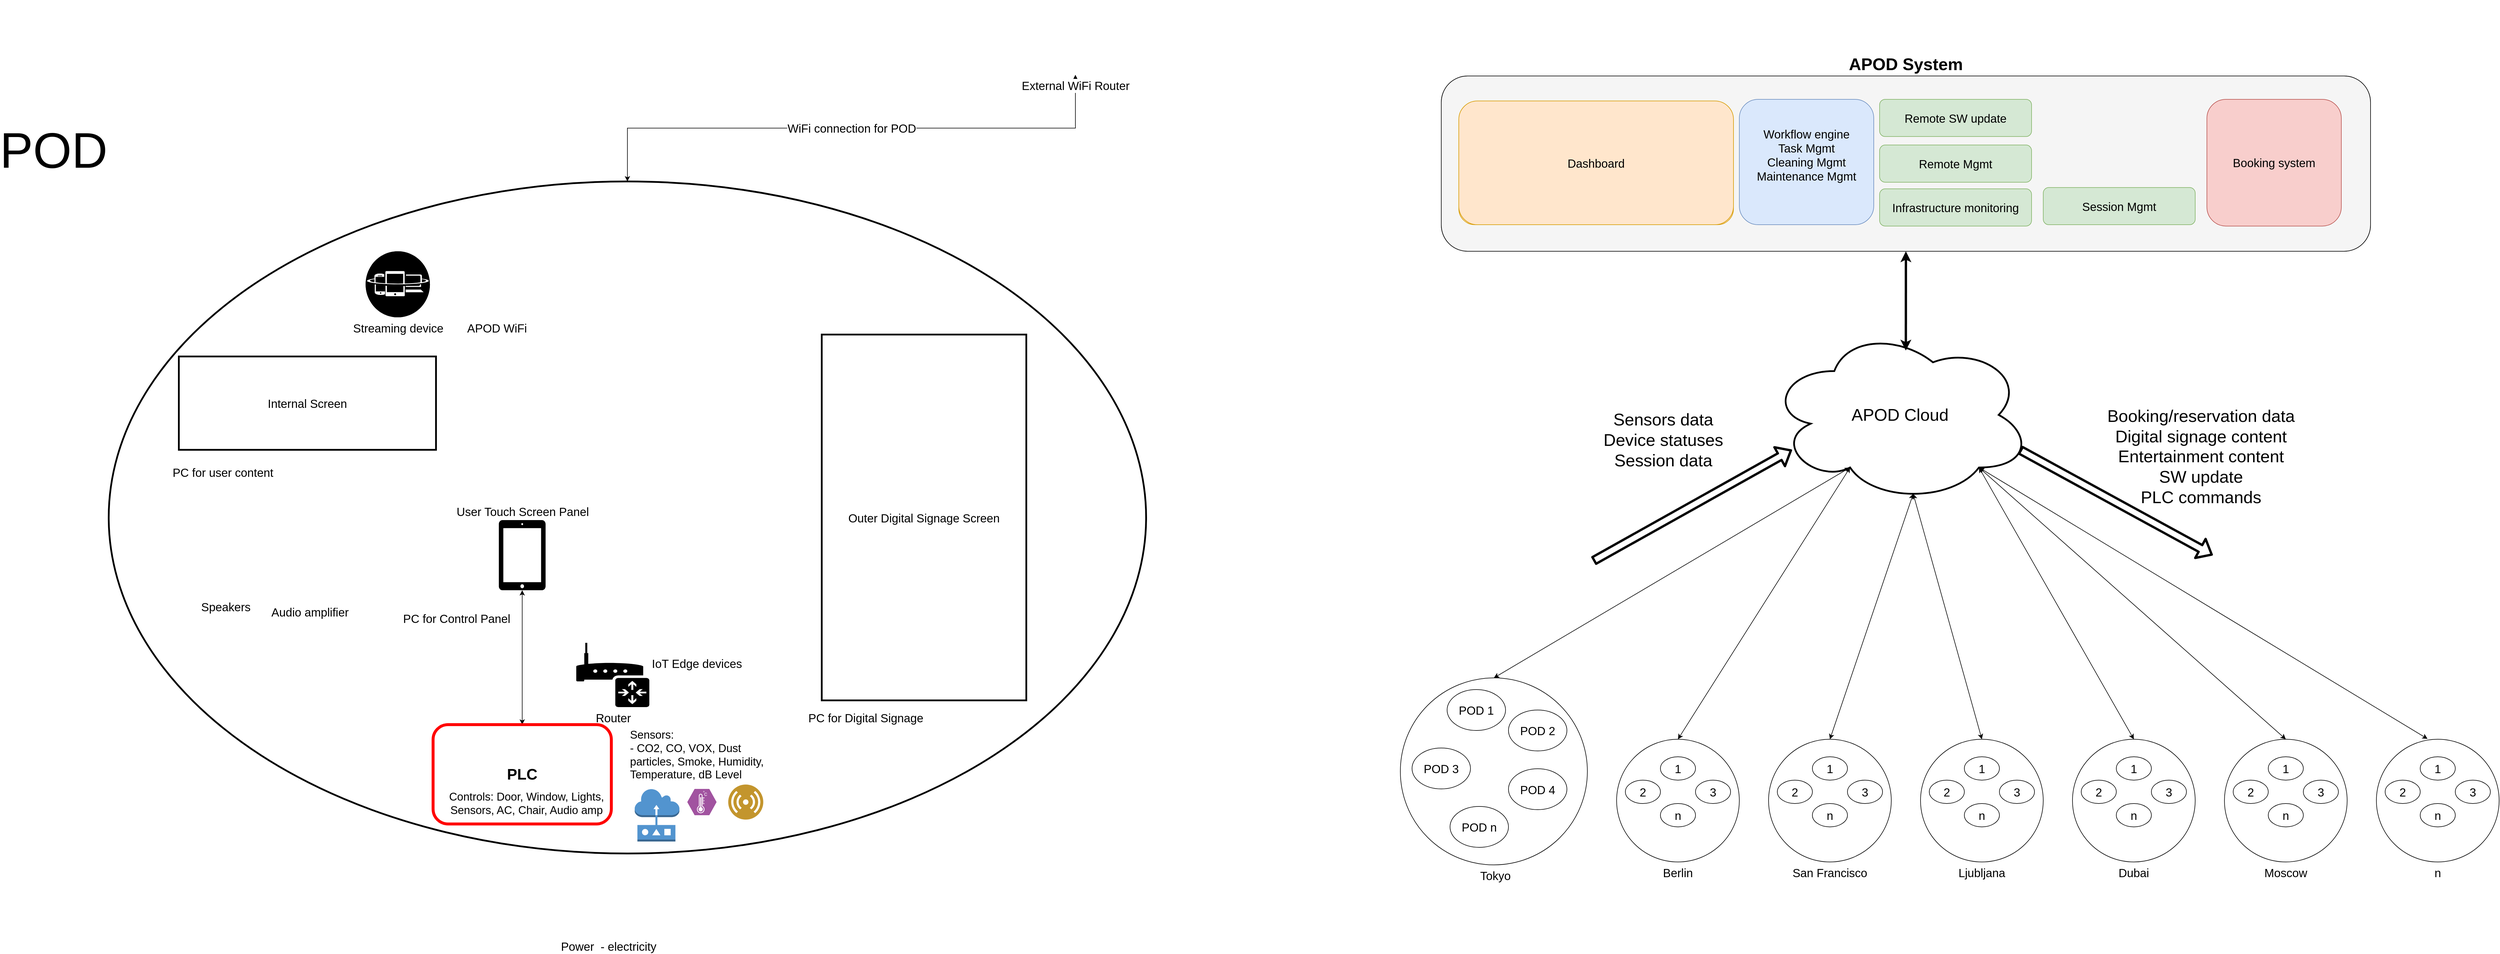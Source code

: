 <mxfile version="14.1.8" type="github">
  <diagram id="MnezL5NAF8C2aSRuctBU" name="APOD Diagram">
    <mxGraphModel dx="3061" dy="1154" grid="1" gridSize="10" guides="1" tooltips="1" connect="1" arrows="1" fold="1" page="1" pageScale="1" pageWidth="827" pageHeight="1169" math="0" shadow="0">
      <root>
        <mxCell id="0" />
        <mxCell id="1" parent="0" />
        <mxCell id="ZW9950_h4QcM178EK5Ji-2" value="POD" style="ellipse;whiteSpace=wrap;html=1;strokeWidth=3;fontSize=85;labelPosition=left;verticalLabelPosition=top;align=right;verticalAlign=bottom;" parent="1" vertex="1">
          <mxGeometry x="-480" y="400.5" width="1775" height="1150" as="geometry" />
        </mxCell>
        <mxCell id="0EyMxYRM3sE1ujKV8BTT-9" style="edgeStyle=orthogonalEdgeStyle;rounded=0;orthogonalLoop=1;jettySize=auto;html=1;entryX=0.5;entryY=0;entryDx=0;entryDy=0;fontSize=20;startArrow=classic;startFill=1;" edge="1" parent="1" source="DmFKKeBw7BDAcUaFhrxw-26" target="ZW9950_h4QcM178EK5Ji-1">
          <mxGeometry relative="1" as="geometry" />
        </mxCell>
        <mxCell id="DmFKKeBw7BDAcUaFhrxw-26" value="User Touch Screen Panel" style="pointerEvents=1;shadow=0;dashed=0;html=1;strokeColor=none;labelPosition=center;verticalLabelPosition=top;verticalAlign=bottom;outlineConnect=0;align=center;shape=mxgraph.office.devices.tablet_ipad;fontSize=20;fillColor=#000000;" parent="1" vertex="1">
          <mxGeometry x="187.5" y="980" width="80" height="120" as="geometry" />
        </mxCell>
        <mxCell id="ZW9950_h4QcM178EK5Ji-1" value="PLC" style="rounded=1;whiteSpace=wrap;html=1;strokeWidth=5;strokeColor=#FF0000;fontSize=26;fontStyle=1" parent="1" vertex="1">
          <mxGeometry x="75" y="1330" width="305" height="170" as="geometry" />
        </mxCell>
        <mxCell id="ZW9950_h4QcM178EK5Ji-3" value="Outer Digital Signage Screen" style="rounded=0;whiteSpace=wrap;html=1;strokeColor=#000000;strokeWidth=3;direction=south;fontSize=20;" parent="1" vertex="1">
          <mxGeometry x="740" y="662.5" width="350" height="626" as="geometry" />
        </mxCell>
        <mxCell id="ZW9950_h4QcM178EK5Ji-5" value="PC for Digital Signage" style="shape=image;html=1;verticalAlign=top;verticalLabelPosition=bottom;labelBackgroundColor=#ffffff;imageAspect=0;aspect=fixed;image=https://cdn3.iconfinder.com/data/icons/electronic-devices-vol-1-1/36/1_graphic_card_electronic_device_motherboard_smps_hardware_chip_1-128.png;strokeColor=#000000;strokeWidth=3;fontSize=20;" parent="1" vertex="1">
          <mxGeometry x="740" y="1150" width="150" height="150" as="geometry" />
        </mxCell>
        <mxCell id="ZW9950_h4QcM178EK5Ji-8" value="Controls: Door, Window, Lights, Sensors, AC, Chair, Audio amp" style="text;html=1;strokeColor=none;fillColor=none;align=center;verticalAlign=middle;whiteSpace=wrap;rounded=0;fontSize=19;" parent="1" vertex="1">
          <mxGeometry x="100" y="1430" width="270" height="70" as="geometry" />
        </mxCell>
        <mxCell id="ZW9950_h4QcM178EK5Ji-9" value="" style="verticalLabelPosition=bottom;html=1;fillColor=#A153A0;strokeColor=#ffffff;verticalAlign=top;align=center;points=[[0,0.5,0],[0.125,0.25,0],[0.25,0,0],[0.5,0,0],[0.75,0,0],[0.875,0.25,0],[1,0.5,0],[0.875,0.75,0],[0.75,1,0],[0.5,1,0],[0.125,0.75,0]];pointerEvents=1;shape=mxgraph.cisco_safe.compositeIcon;bgIcon=mxgraph.cisco_safe.design.blank_device;resIcon=mxgraph.cisco_safe.design.sensor;fontSize=19;" parent="1" vertex="1">
          <mxGeometry x="510" y="1440" width="50" height="45" as="geometry" />
        </mxCell>
        <mxCell id="ZW9950_h4QcM178EK5Ji-10" value="" style="aspect=fixed;perimeter=ellipsePerimeter;html=1;align=center;shadow=0;dashed=0;fontColor=#4277BB;labelBackgroundColor=#ffffff;fontSize=12;spacingTop=3;image;image=img/lib/ibm/users/sensor.svg;strokeColor=#000000;strokeWidth=3;" parent="1" vertex="1">
          <mxGeometry x="580" y="1432.5" width="60" height="60" as="geometry" />
        </mxCell>
        <mxCell id="ZW9950_h4QcM178EK5Ji-11" value="" style="outlineConnect=0;dashed=0;verticalLabelPosition=bottom;verticalAlign=top;align=center;html=1;shape=mxgraph.aws3.sensor;fillColor=#5294CF;gradientColor=none;strokeColor=#000000;strokeWidth=3;fontSize=19;" parent="1" vertex="1">
          <mxGeometry x="420" y="1440" width="76.5" height="90" as="geometry" />
        </mxCell>
        <mxCell id="ZW9950_h4QcM178EK5Ji-12" value="&lt;div&gt;Sensors:&lt;/div&gt;&lt;div&gt; - CO2, CO, VOX, Dust particles, Smoke, Humidity, Temperature, dB Level&lt;br&gt;&lt;/div&gt;" style="text;html=1;strokeColor=none;fillColor=none;align=left;verticalAlign=top;whiteSpace=wrap;rounded=0;fontSize=19;" parent="1" vertex="1">
          <mxGeometry x="410" y="1330" width="270" height="110" as="geometry" />
        </mxCell>
        <mxCell id="0EyMxYRM3sE1ujKV8BTT-1" value="Audio amplifier" style="shape=image;html=1;verticalAlign=top;verticalLabelPosition=bottom;labelBackgroundColor=#ffffff;imageAspect=0;aspect=fixed;image=https://cdn2.iconfinder.com/data/icons/analytic-investment-and-balanced-scorecard/512/421_Audio_frequency_hertz_sequence_wave_sound_design_producstion-128.png;strokeColor=#000000;strokeWidth=3;fontSize=20;align=center;" vertex="1" parent="1">
          <mxGeometry x="-200" y="991" width="128" height="128" as="geometry" />
        </mxCell>
        <mxCell id="0EyMxYRM3sE1ujKV8BTT-2" value="Speakers" style="shape=image;html=1;verticalAlign=top;verticalLabelPosition=bottom;labelBackgroundColor=#ffffff;imageAspect=0;aspect=fixed;image=https://cdn2.iconfinder.com/data/icons/analytic-investment-and-balanced-scorecard/512/424_Audio_hifi_monitor_speaker_studio_sound_design_producstion-128.png;strokeColor=#000000;strokeWidth=3;fontSize=20;align=center;" vertex="1" parent="1">
          <mxGeometry x="-360" y="950" width="160" height="160" as="geometry" />
        </mxCell>
        <mxCell id="0EyMxYRM3sE1ujKV8BTT-5" value="Internal Screen" style="rounded=0;whiteSpace=wrap;html=1;strokeColor=#000000;strokeWidth=3;fontSize=20;align=center;" vertex="1" parent="1">
          <mxGeometry x="-360" y="700" width="440" height="159.75" as="geometry" />
        </mxCell>
        <mxCell id="0EyMxYRM3sE1ujKV8BTT-6" value="&lt;div style=&quot;font-size: 20px;&quot;&gt;PC for user content&lt;br style=&quot;font-size: 20px;&quot;&gt;&lt;/div&gt;" style="shape=image;html=1;verticalAlign=top;verticalLabelPosition=bottom;labelBackgroundColor=#ffffff;imageAspect=0;aspect=fixed;image=https://cdn3.iconfinder.com/data/icons/electronic-devices-vol-1-1/36/1_graphic_card_electronic_device_motherboard_smps_hardware_chip_1-128.png;strokeColor=#000000;strokeWidth=3;fontSize=20;" vertex="1" parent="1">
          <mxGeometry x="-360" y="730" width="150" height="150" as="geometry" />
        </mxCell>
        <mxCell id="0EyMxYRM3sE1ujKV8BTT-10" value="&lt;div style=&quot;font-size: 20px&quot;&gt;PC for Control Panel&lt;br style=&quot;font-size: 20px&quot;&gt;&lt;/div&gt;" style="shape=image;html=1;verticalAlign=top;verticalLabelPosition=bottom;labelBackgroundColor=#ffffff;imageAspect=0;aspect=fixed;image=https://cdn3.iconfinder.com/data/icons/electronic-devices-vol-1-1/36/1_graphic_card_electronic_device_motherboard_smps_hardware_chip_1-128.png;strokeColor=#000000;strokeWidth=3;fontSize=20;" vertex="1" parent="1">
          <mxGeometry x="40" y="980" width="150" height="150" as="geometry" />
        </mxCell>
        <mxCell id="0EyMxYRM3sE1ujKV8BTT-11" value="Streaming device" style="verticalLabelPosition=bottom;html=1;strokeColor=#ffffff;verticalAlign=top;align=center;points=[[0.145,0.145,0],[0.5,0,0],[0.855,0.145,0],[1,0.5,0],[0.855,0.855,0],[0.5,1,0],[0.145,0.855,0],[0,0.5,0]];pointerEvents=1;shape=mxgraph.cisco_safe.compositeIcon;bgIcon=ellipse;resIcon=mxgraph.cisco_safe.capability.mobile_device_manager;fontSize=20;fillColor=#000000;" vertex="1" parent="1">
          <mxGeometry x="-40.41" y="520" width="110" height="113" as="geometry" />
        </mxCell>
        <mxCell id="0EyMxYRM3sE1ujKV8BTT-12" value="Router" style="pointerEvents=1;shadow=0;dashed=0;html=1;strokeColor=none;labelPosition=center;verticalLabelPosition=bottom;verticalAlign=top;outlineConnect=0;align=center;shape=mxgraph.office.devices.router;fontSize=20;fontColor=#000000;fillColor=#000000;" vertex="1" parent="1">
          <mxGeometry x="320" y="1190" width="125" height="110" as="geometry" />
        </mxCell>
        <mxCell id="0EyMxYRM3sE1ujKV8BTT-13" value="APOD WiFi" style="shape=image;html=1;verticalAlign=top;verticalLabelPosition=bottom;labelBackgroundColor=#ffffff;imageAspect=0;aspect=fixed;image=https://cdn3.iconfinder.com/data/icons/electronic-devices-vol-2/36/33_Antenna_double_internet_online_router_web_wifi-128.png;strokeColor=#000000;strokeWidth=3;fillColor=#000000;fontSize=20;fontColor=#000000;align=center;" vertex="1" parent="1">
          <mxGeometry x="120" y="505" width="128" height="128" as="geometry" />
        </mxCell>
        <mxCell id="0EyMxYRM3sE1ujKV8BTT-17" value="WiFi connection for POD" style="edgeStyle=orthogonalEdgeStyle;rounded=0;orthogonalLoop=1;jettySize=auto;html=1;startArrow=classic;startFill=1;fontSize=20;fontColor=#000000;" edge="1" parent="1" source="0EyMxYRM3sE1ujKV8BTT-15" target="ZW9950_h4QcM178EK5Ji-2">
          <mxGeometry relative="1" as="geometry">
            <mxPoint x="1190" y="370" as="targetPoint" />
          </mxGeometry>
        </mxCell>
        <mxCell id="0EyMxYRM3sE1ujKV8BTT-15" value="External WiFi Router" style="shape=image;html=1;verticalAlign=top;verticalLabelPosition=bottom;labelBackgroundColor=#ffffff;imageAspect=0;aspect=fixed;image=https://cdn3.iconfinder.com/data/icons/electronic-devices-vol-2/36/33_Antenna_double_internet_online_router_web_wifi-128.png;strokeColor=#000000;strokeWidth=3;fillColor=#000000;fontSize=20;fontColor=#000000;align=center;" vertex="1" parent="1">
          <mxGeometry x="1110" y="90" width="128" height="128" as="geometry" />
        </mxCell>
        <mxCell id="0EyMxYRM3sE1ujKV8BTT-19" value="Power&amp;nbsp; - electricity" style="shape=image;html=1;verticalAlign=top;verticalLabelPosition=bottom;labelBackgroundColor=#ffffff;imageAspect=0;aspect=fixed;image=https://cdn4.iconfinder.com/data/icons/device-communication-technology-gadgets-media-obje/32/Artboard_11-128.png;strokeColor=#000000;strokeWidth=3;fillColor=#000000;fontSize=20;fontColor=#000000;align=center;rotation=0;labelPosition=center;" vertex="1" parent="1">
          <mxGeometry x="305" y="1550.5" width="140" height="140" as="geometry" />
        </mxCell>
        <mxCell id="0EyMxYRM3sE1ujKV8BTT-37" style="edgeStyle=none;rounded=0;orthogonalLoop=1;jettySize=auto;html=1;entryX=0.8;entryY=0.8;entryDx=0;entryDy=0;entryPerimeter=0;startArrow=classic;startFill=1;fontSize=85;fontColor=#000000;exitX=0.5;exitY=0;exitDx=0;exitDy=0;" edge="1" parent="1" source="0EyMxYRM3sE1ujKV8BTT-96" target="0EyMxYRM3sE1ujKV8BTT-30">
          <mxGeometry relative="1" as="geometry">
            <mxPoint x="3042.79" y="1314.35" as="sourcePoint" />
          </mxGeometry>
        </mxCell>
        <mxCell id="0EyMxYRM3sE1ujKV8BTT-36" style="edgeStyle=none;rounded=0;orthogonalLoop=1;jettySize=auto;html=1;entryX=0.8;entryY=0.8;entryDx=0;entryDy=0;entryPerimeter=0;startArrow=classic;startFill=1;fontSize=85;fontColor=#000000;exitX=0.5;exitY=0;exitDx=0;exitDy=0;" edge="1" parent="1" source="0EyMxYRM3sE1ujKV8BTT-90" target="0EyMxYRM3sE1ujKV8BTT-30">
          <mxGeometry relative="1" as="geometry">
            <mxPoint x="2894.025" y="1311.444" as="sourcePoint" />
          </mxGeometry>
        </mxCell>
        <mxCell id="0EyMxYRM3sE1ujKV8BTT-35" style="edgeStyle=none;rounded=0;orthogonalLoop=1;jettySize=auto;html=1;entryX=0.55;entryY=0.95;entryDx=0;entryDy=0;entryPerimeter=0;startArrow=classic;startFill=1;fontSize=85;fontColor=#000000;exitX=0.5;exitY=0;exitDx=0;exitDy=0;" edge="1" parent="1" source="0EyMxYRM3sE1ujKV8BTT-84" target="0EyMxYRM3sE1ujKV8BTT-30">
          <mxGeometry relative="1" as="geometry">
            <mxPoint x="2745.795" y="1311.137" as="sourcePoint" />
          </mxGeometry>
        </mxCell>
        <mxCell id="0EyMxYRM3sE1ujKV8BTT-33" style="edgeStyle=none;rounded=0;orthogonalLoop=1;jettySize=auto;html=1;entryX=0.55;entryY=0.95;entryDx=0;entryDy=0;entryPerimeter=0;startArrow=classic;startFill=1;fontSize=85;fontColor=#000000;exitX=0.5;exitY=0;exitDx=0;exitDy=0;" edge="1" parent="1" source="0EyMxYRM3sE1ujKV8BTT-74" target="0EyMxYRM3sE1ujKV8BTT-30">
          <mxGeometry relative="1" as="geometry">
            <mxPoint x="2468.74" y="1313.53" as="sourcePoint" />
          </mxGeometry>
        </mxCell>
        <mxCell id="0EyMxYRM3sE1ujKV8BTT-32" style="edgeStyle=none;rounded=0;orthogonalLoop=1;jettySize=auto;html=1;entryX=0.31;entryY=0.8;entryDx=0;entryDy=0;entryPerimeter=0;startArrow=classic;startFill=1;fontSize=85;fontColor=#000000;exitX=0.5;exitY=0;exitDx=0;exitDy=0;" edge="1" parent="1" source="0EyMxYRM3sE1ujKV8BTT-60" target="0EyMxYRM3sE1ujKV8BTT-30">
          <mxGeometry relative="1" as="geometry">
            <mxPoint x="2300" y="1310" as="sourcePoint" />
          </mxGeometry>
        </mxCell>
        <mxCell id="0EyMxYRM3sE1ujKV8BTT-31" style="rounded=0;orthogonalLoop=1;jettySize=auto;html=1;entryX=0.31;entryY=0.8;entryDx=0;entryDy=0;entryPerimeter=0;startArrow=classic;startFill=1;fontSize=85;fontColor=#000000;exitX=0.5;exitY=0;exitDx=0;exitDy=0;" edge="1" parent="1" source="0EyMxYRM3sE1ujKV8BTT-51" target="0EyMxYRM3sE1ujKV8BTT-30">
          <mxGeometry relative="1" as="geometry">
            <mxPoint x="2088.619" y="1325.812" as="sourcePoint" />
          </mxGeometry>
        </mxCell>
        <mxCell id="0EyMxYRM3sE1ujKV8BTT-38" style="edgeStyle=none;rounded=0;orthogonalLoop=1;jettySize=auto;html=1;entryX=0.8;entryY=0.8;entryDx=0;entryDy=0;entryPerimeter=0;startArrow=classic;startFill=1;fontSize=85;fontColor=#000000;exitX=0.417;exitY=-0.003;exitDx=0;exitDy=0;exitPerimeter=0;" edge="1" parent="1" source="0EyMxYRM3sE1ujKV8BTT-104" target="0EyMxYRM3sE1ujKV8BTT-30">
          <mxGeometry relative="1" as="geometry">
            <mxPoint x="3194.265" y="1317.868" as="sourcePoint" />
          </mxGeometry>
        </mxCell>
        <mxCell id="0EyMxYRM3sE1ujKV8BTT-124" style="edgeStyle=none;rounded=0;orthogonalLoop=1;jettySize=auto;html=1;exitX=0.522;exitY=0.133;exitDx=0;exitDy=0;exitPerimeter=0;entryX=0.5;entryY=1;entryDx=0;entryDy=0;startArrow=classic;startFill=1;fontSize=20;fontColor=#000000;strokeWidth=4;" edge="1" parent="1" source="0EyMxYRM3sE1ujKV8BTT-30" target="0EyMxYRM3sE1ujKV8BTT-112">
          <mxGeometry relative="1" as="geometry" />
        </mxCell>
        <mxCell id="0EyMxYRM3sE1ujKV8BTT-30" value="APOD Cloud" style="ellipse;shape=cloud;whiteSpace=wrap;html=1;strokeColor=#000000;strokeWidth=3;fillColor=none;fontSize=29;fontColor=#000000;align=center;" vertex="1" parent="1">
          <mxGeometry x="2360" y="650" width="450" height="300" as="geometry" />
        </mxCell>
        <mxCell id="0EyMxYRM3sE1ujKV8BTT-67" value="" style="group" vertex="1" connectable="0" parent="1">
          <mxGeometry x="1730" y="1230" width="320" height="320" as="geometry" />
        </mxCell>
        <mxCell id="0EyMxYRM3sE1ujKV8BTT-51" value="&lt;div&gt;&amp;nbsp;Tokyo&lt;/div&gt;" style="ellipse;whiteSpace=wrap;html=1;aspect=fixed;strokeColor=#000000;strokeWidth=1;fillColor=none;fontSize=20;fontColor=#000000;align=center;labelPosition=center;verticalLabelPosition=bottom;verticalAlign=top;" vertex="1" parent="0EyMxYRM3sE1ujKV8BTT-67">
          <mxGeometry y="20" width="320" height="320" as="geometry" />
        </mxCell>
        <mxCell id="0EyMxYRM3sE1ujKV8BTT-54" value="POD 2" style="ellipse;whiteSpace=wrap;html=1;strokeColor=#000000;strokeWidth=1;fillColor=none;fontSize=20;fontColor=#000000;align=center;" vertex="1" parent="0EyMxYRM3sE1ujKV8BTT-67">
          <mxGeometry x="185" y="75" width="100" height="70" as="geometry" />
        </mxCell>
        <mxCell id="0EyMxYRM3sE1ujKV8BTT-55" value="POD 1" style="ellipse;whiteSpace=wrap;html=1;strokeColor=#000000;strokeWidth=1;fillColor=none;fontSize=20;fontColor=#000000;align=center;" vertex="1" parent="0EyMxYRM3sE1ujKV8BTT-67">
          <mxGeometry x="80" y="40" width="100" height="70" as="geometry" />
        </mxCell>
        <mxCell id="0EyMxYRM3sE1ujKV8BTT-56" value="POD 3" style="ellipse;whiteSpace=wrap;html=1;strokeColor=#000000;strokeWidth=1;fillColor=none;fontSize=20;fontColor=#000000;align=center;" vertex="1" parent="0EyMxYRM3sE1ujKV8BTT-67">
          <mxGeometry x="20" y="140" width="100" height="70" as="geometry" />
        </mxCell>
        <mxCell id="0EyMxYRM3sE1ujKV8BTT-58" value="POD n" style="ellipse;whiteSpace=wrap;html=1;strokeColor=#000000;strokeWidth=1;fillColor=none;fontSize=20;fontColor=#000000;align=center;" vertex="1" parent="0EyMxYRM3sE1ujKV8BTT-67">
          <mxGeometry x="85" y="240" width="100" height="70" as="geometry" />
        </mxCell>
        <mxCell id="0EyMxYRM3sE1ujKV8BTT-59" value="POD 4" style="ellipse;whiteSpace=wrap;html=1;strokeColor=#000000;strokeWidth=1;fillColor=none;fontSize=20;fontColor=#000000;align=center;" vertex="1" parent="0EyMxYRM3sE1ujKV8BTT-67">
          <mxGeometry x="185" y="175.5" width="100" height="70" as="geometry" />
        </mxCell>
        <mxCell id="0EyMxYRM3sE1ujKV8BTT-68" value="" style="group" vertex="1" connectable="0" parent="1">
          <mxGeometry x="2100" y="1355" width="210" height="210" as="geometry" />
        </mxCell>
        <mxCell id="0EyMxYRM3sE1ujKV8BTT-47" value="1" style="ellipse;whiteSpace=wrap;html=1;strokeColor=#000000;strokeWidth=1;fillColor=none;fontSize=20;fontColor=#000000;align=center;" vertex="1" parent="0EyMxYRM3sE1ujKV8BTT-68">
          <mxGeometry x="75" y="30" width="60" height="40" as="geometry" />
        </mxCell>
        <mxCell id="0EyMxYRM3sE1ujKV8BTT-48" value="3" style="ellipse;whiteSpace=wrap;html=1;strokeColor=#000000;strokeWidth=1;fillColor=none;fontSize=20;fontColor=#000000;align=center;" vertex="1" parent="0EyMxYRM3sE1ujKV8BTT-68">
          <mxGeometry x="135" y="70" width="60" height="40" as="geometry" />
        </mxCell>
        <mxCell id="0EyMxYRM3sE1ujKV8BTT-49" value="n" style="ellipse;whiteSpace=wrap;html=1;strokeColor=#000000;strokeWidth=1;fillColor=none;fontSize=20;fontColor=#000000;align=center;" vertex="1" parent="0EyMxYRM3sE1ujKV8BTT-68">
          <mxGeometry x="75" y="110" width="60" height="40" as="geometry" />
        </mxCell>
        <mxCell id="0EyMxYRM3sE1ujKV8BTT-50" value="2" style="ellipse;whiteSpace=wrap;html=1;strokeColor=#000000;strokeWidth=1;fillColor=none;fontSize=20;fontColor=#000000;align=center;" vertex="1" parent="0EyMxYRM3sE1ujKV8BTT-68">
          <mxGeometry x="15" y="70" width="60" height="40" as="geometry" />
        </mxCell>
        <mxCell id="0EyMxYRM3sE1ujKV8BTT-60" value="Berlin" style="ellipse;whiteSpace=wrap;html=1;aspect=fixed;strokeColor=#000000;strokeWidth=1;fillColor=none;fontSize=20;fontColor=#000000;align=center;labelPosition=center;verticalLabelPosition=bottom;verticalAlign=top;" vertex="1" parent="0EyMxYRM3sE1ujKV8BTT-68">
          <mxGeometry width="210" height="210" as="geometry" />
        </mxCell>
        <mxCell id="0EyMxYRM3sE1ujKV8BTT-69" value="San Francisco" style="group;labelPosition=center;verticalLabelPosition=bottom;align=center;verticalAlign=top;fontSize=20;" vertex="1" connectable="0" parent="1">
          <mxGeometry x="2360" y="1355" width="210" height="210" as="geometry" />
        </mxCell>
        <mxCell id="0EyMxYRM3sE1ujKV8BTT-70" value="1" style="ellipse;whiteSpace=wrap;html=1;strokeColor=#000000;strokeWidth=1;fillColor=none;fontSize=20;fontColor=#000000;align=center;" vertex="1" parent="0EyMxYRM3sE1ujKV8BTT-69">
          <mxGeometry x="75" y="30" width="60" height="40" as="geometry" />
        </mxCell>
        <mxCell id="0EyMxYRM3sE1ujKV8BTT-71" value="3" style="ellipse;whiteSpace=wrap;html=1;strokeColor=#000000;strokeWidth=1;fillColor=none;fontSize=20;fontColor=#000000;align=center;" vertex="1" parent="0EyMxYRM3sE1ujKV8BTT-69">
          <mxGeometry x="135" y="70" width="60" height="40" as="geometry" />
        </mxCell>
        <mxCell id="0EyMxYRM3sE1ujKV8BTT-72" value="n" style="ellipse;whiteSpace=wrap;html=1;strokeColor=#000000;strokeWidth=1;fillColor=none;fontSize=20;fontColor=#000000;align=center;" vertex="1" parent="0EyMxYRM3sE1ujKV8BTT-69">
          <mxGeometry x="75" y="110" width="60" height="40" as="geometry" />
        </mxCell>
        <mxCell id="0EyMxYRM3sE1ujKV8BTT-73" value="2" style="ellipse;whiteSpace=wrap;html=1;strokeColor=#000000;strokeWidth=1;fillColor=none;fontSize=20;fontColor=#000000;align=center;" vertex="1" parent="0EyMxYRM3sE1ujKV8BTT-69">
          <mxGeometry x="15" y="70" width="60" height="40" as="geometry" />
        </mxCell>
        <mxCell id="0EyMxYRM3sE1ujKV8BTT-74" value="" style="ellipse;whiteSpace=wrap;html=1;aspect=fixed;strokeColor=#000000;strokeWidth=1;fillColor=none;fontSize=20;fontColor=#000000;align=center;labelPosition=center;verticalLabelPosition=bottom;verticalAlign=top;" vertex="1" parent="0EyMxYRM3sE1ujKV8BTT-69">
          <mxGeometry width="210" height="210" as="geometry" />
        </mxCell>
        <mxCell id="0EyMxYRM3sE1ujKV8BTT-79" value="Ljubljana" style="group;labelPosition=center;verticalLabelPosition=bottom;align=center;verticalAlign=top;fontSize=20;" vertex="1" connectable="0" parent="1">
          <mxGeometry x="2620" y="1355" width="210" height="210" as="geometry" />
        </mxCell>
        <mxCell id="0EyMxYRM3sE1ujKV8BTT-80" value="1" style="ellipse;whiteSpace=wrap;html=1;strokeColor=#000000;strokeWidth=1;fillColor=none;fontSize=20;fontColor=#000000;align=center;" vertex="1" parent="0EyMxYRM3sE1ujKV8BTT-79">
          <mxGeometry x="75" y="30" width="60" height="40" as="geometry" />
        </mxCell>
        <mxCell id="0EyMxYRM3sE1ujKV8BTT-81" value="3" style="ellipse;whiteSpace=wrap;html=1;strokeColor=#000000;strokeWidth=1;fillColor=none;fontSize=20;fontColor=#000000;align=center;" vertex="1" parent="0EyMxYRM3sE1ujKV8BTT-79">
          <mxGeometry x="135" y="70" width="60" height="40" as="geometry" />
        </mxCell>
        <mxCell id="0EyMxYRM3sE1ujKV8BTT-82" value="n" style="ellipse;whiteSpace=wrap;html=1;strokeColor=#000000;strokeWidth=1;fillColor=none;fontSize=20;fontColor=#000000;align=center;" vertex="1" parent="0EyMxYRM3sE1ujKV8BTT-79">
          <mxGeometry x="75" y="110" width="60" height="40" as="geometry" />
        </mxCell>
        <mxCell id="0EyMxYRM3sE1ujKV8BTT-83" value="2" style="ellipse;whiteSpace=wrap;html=1;strokeColor=#000000;strokeWidth=1;fillColor=none;fontSize=20;fontColor=#000000;align=center;" vertex="1" parent="0EyMxYRM3sE1ujKV8BTT-79">
          <mxGeometry x="15" y="70" width="60" height="40" as="geometry" />
        </mxCell>
        <mxCell id="0EyMxYRM3sE1ujKV8BTT-84" value="" style="ellipse;whiteSpace=wrap;html=1;aspect=fixed;strokeColor=#000000;strokeWidth=1;fillColor=none;fontSize=20;fontColor=#000000;align=center;labelPosition=center;verticalLabelPosition=bottom;verticalAlign=top;" vertex="1" parent="0EyMxYRM3sE1ujKV8BTT-79">
          <mxGeometry width="210" height="210" as="geometry" />
        </mxCell>
        <mxCell id="0EyMxYRM3sE1ujKV8BTT-85" value="Dubai" style="group;labelPosition=center;verticalLabelPosition=bottom;align=center;verticalAlign=top;fontSize=20;" vertex="1" connectable="0" parent="1">
          <mxGeometry x="2880" y="1355" width="210" height="210" as="geometry" />
        </mxCell>
        <mxCell id="0EyMxYRM3sE1ujKV8BTT-86" value="1" style="ellipse;whiteSpace=wrap;html=1;strokeColor=#000000;strokeWidth=1;fillColor=none;fontSize=20;fontColor=#000000;align=center;" vertex="1" parent="0EyMxYRM3sE1ujKV8BTT-85">
          <mxGeometry x="75" y="30" width="60" height="40" as="geometry" />
        </mxCell>
        <mxCell id="0EyMxYRM3sE1ujKV8BTT-87" value="3" style="ellipse;whiteSpace=wrap;html=1;strokeColor=#000000;strokeWidth=1;fillColor=none;fontSize=20;fontColor=#000000;align=center;" vertex="1" parent="0EyMxYRM3sE1ujKV8BTT-85">
          <mxGeometry x="135" y="70" width="60" height="40" as="geometry" />
        </mxCell>
        <mxCell id="0EyMxYRM3sE1ujKV8BTT-88" value="n" style="ellipse;whiteSpace=wrap;html=1;strokeColor=#000000;strokeWidth=1;fillColor=none;fontSize=20;fontColor=#000000;align=center;" vertex="1" parent="0EyMxYRM3sE1ujKV8BTT-85">
          <mxGeometry x="75" y="110" width="60" height="40" as="geometry" />
        </mxCell>
        <mxCell id="0EyMxYRM3sE1ujKV8BTT-89" value="2" style="ellipse;whiteSpace=wrap;html=1;strokeColor=#000000;strokeWidth=1;fillColor=none;fontSize=20;fontColor=#000000;align=center;" vertex="1" parent="0EyMxYRM3sE1ujKV8BTT-85">
          <mxGeometry x="15" y="70" width="60" height="40" as="geometry" />
        </mxCell>
        <mxCell id="0EyMxYRM3sE1ujKV8BTT-90" value="" style="ellipse;whiteSpace=wrap;html=1;aspect=fixed;strokeColor=#000000;strokeWidth=1;fillColor=none;fontSize=20;fontColor=#000000;align=center;labelPosition=center;verticalLabelPosition=bottom;verticalAlign=top;" vertex="1" parent="0EyMxYRM3sE1ujKV8BTT-85">
          <mxGeometry width="210" height="210" as="geometry" />
        </mxCell>
        <mxCell id="0EyMxYRM3sE1ujKV8BTT-91" value="Moscow" style="group;labelPosition=center;verticalLabelPosition=bottom;align=center;verticalAlign=top;fontSize=20;" vertex="1" connectable="0" parent="1">
          <mxGeometry x="3140" y="1355" width="210" height="210" as="geometry" />
        </mxCell>
        <mxCell id="0EyMxYRM3sE1ujKV8BTT-92" value="1" style="ellipse;whiteSpace=wrap;html=1;strokeColor=#000000;strokeWidth=1;fillColor=none;fontSize=20;fontColor=#000000;align=center;" vertex="1" parent="0EyMxYRM3sE1ujKV8BTT-91">
          <mxGeometry x="75" y="30" width="60" height="40" as="geometry" />
        </mxCell>
        <mxCell id="0EyMxYRM3sE1ujKV8BTT-93" value="3" style="ellipse;whiteSpace=wrap;html=1;strokeColor=#000000;strokeWidth=1;fillColor=none;fontSize=20;fontColor=#000000;align=center;" vertex="1" parent="0EyMxYRM3sE1ujKV8BTT-91">
          <mxGeometry x="135" y="70" width="60" height="40" as="geometry" />
        </mxCell>
        <mxCell id="0EyMxYRM3sE1ujKV8BTT-94" value="n" style="ellipse;whiteSpace=wrap;html=1;strokeColor=#000000;strokeWidth=1;fillColor=none;fontSize=20;fontColor=#000000;align=center;" vertex="1" parent="0EyMxYRM3sE1ujKV8BTT-91">
          <mxGeometry x="75" y="110" width="60" height="40" as="geometry" />
        </mxCell>
        <mxCell id="0EyMxYRM3sE1ujKV8BTT-95" value="2" style="ellipse;whiteSpace=wrap;html=1;strokeColor=#000000;strokeWidth=1;fillColor=none;fontSize=20;fontColor=#000000;align=center;" vertex="1" parent="0EyMxYRM3sE1ujKV8BTT-91">
          <mxGeometry x="15" y="70" width="60" height="40" as="geometry" />
        </mxCell>
        <mxCell id="0EyMxYRM3sE1ujKV8BTT-96" value="" style="ellipse;whiteSpace=wrap;html=1;aspect=fixed;strokeColor=#000000;strokeWidth=1;fillColor=none;fontSize=20;fontColor=#000000;align=center;labelPosition=center;verticalLabelPosition=bottom;verticalAlign=top;" vertex="1" parent="0EyMxYRM3sE1ujKV8BTT-91">
          <mxGeometry width="210" height="210" as="geometry" />
        </mxCell>
        <mxCell id="0EyMxYRM3sE1ujKV8BTT-99" value="n" style="group;labelPosition=center;verticalLabelPosition=bottom;align=center;verticalAlign=top;fontSize=20;" vertex="1" connectable="0" parent="1">
          <mxGeometry x="3400" y="1355" width="210" height="210" as="geometry" />
        </mxCell>
        <mxCell id="0EyMxYRM3sE1ujKV8BTT-100" value="1" style="ellipse;whiteSpace=wrap;html=1;strokeColor=#000000;strokeWidth=1;fillColor=none;fontSize=20;fontColor=#000000;align=center;" vertex="1" parent="0EyMxYRM3sE1ujKV8BTT-99">
          <mxGeometry x="75" y="30" width="60" height="40" as="geometry" />
        </mxCell>
        <mxCell id="0EyMxYRM3sE1ujKV8BTT-101" value="3" style="ellipse;whiteSpace=wrap;html=1;strokeColor=#000000;strokeWidth=1;fillColor=none;fontSize=20;fontColor=#000000;align=center;" vertex="1" parent="0EyMxYRM3sE1ujKV8BTT-99">
          <mxGeometry x="135" y="70" width="60" height="40" as="geometry" />
        </mxCell>
        <mxCell id="0EyMxYRM3sE1ujKV8BTT-102" value="n" style="ellipse;whiteSpace=wrap;html=1;strokeColor=#000000;strokeWidth=1;fillColor=none;fontSize=20;fontColor=#000000;align=center;" vertex="1" parent="0EyMxYRM3sE1ujKV8BTT-99">
          <mxGeometry x="75" y="110" width="60" height="40" as="geometry" />
        </mxCell>
        <mxCell id="0EyMxYRM3sE1ujKV8BTT-103" value="2" style="ellipse;whiteSpace=wrap;html=1;strokeColor=#000000;strokeWidth=1;fillColor=none;fontSize=20;fontColor=#000000;align=center;" vertex="1" parent="0EyMxYRM3sE1ujKV8BTT-99">
          <mxGeometry x="15" y="70" width="60" height="40" as="geometry" />
        </mxCell>
        <mxCell id="0EyMxYRM3sE1ujKV8BTT-104" value="" style="ellipse;whiteSpace=wrap;html=1;aspect=fixed;strokeColor=#000000;strokeWidth=1;fillColor=none;fontSize=20;fontColor=#000000;align=center;labelPosition=center;verticalLabelPosition=bottom;verticalAlign=top;" vertex="1" parent="0EyMxYRM3sE1ujKV8BTT-99">
          <mxGeometry width="210" height="210" as="geometry" />
        </mxCell>
        <mxCell id="0EyMxYRM3sE1ujKV8BTT-109" value="IoT Edge devices" style="text;html=1;strokeColor=none;fillColor=none;align=center;verticalAlign=middle;whiteSpace=wrap;rounded=0;fontSize=20;fontColor=#000000;" vertex="1" parent="1">
          <mxGeometry x="440" y="1200" width="173" height="50" as="geometry" />
        </mxCell>
        <mxCell id="0EyMxYRM3sE1ujKV8BTT-121" value="" style="group;fillColor=#f5f5f5;strokeColor=#666666;fontColor=#333333;rounded=1;" vertex="1" connectable="0" parent="1">
          <mxGeometry x="1800" y="220" width="1590" height="300" as="geometry" />
        </mxCell>
        <mxCell id="0EyMxYRM3sE1ujKV8BTT-112" value="APOD System" style="rounded=1;whiteSpace=wrap;html=1;sketch=0;strokeColor=#000000;strokeWidth=1;fontSize=29;fontColor=#000000;align=center;fillColor=none;labelPosition=center;verticalLabelPosition=top;verticalAlign=bottom;fontStyle=1" vertex="1" parent="0EyMxYRM3sE1ujKV8BTT-121">
          <mxGeometry width="1590" height="300" as="geometry" />
        </mxCell>
        <mxCell id="0EyMxYRM3sE1ujKV8BTT-115" value="" style="group;rounded=1;fillColor=#ffe6cc;strokeColor=#d79b00;" vertex="1" connectable="0" parent="0EyMxYRM3sE1ujKV8BTT-121">
          <mxGeometry x="30" y="72.727" width="470" height="181.82" as="geometry" />
        </mxCell>
        <mxCell id="0EyMxYRM3sE1ujKV8BTT-114" value="Dashboard" style="rounded=1;whiteSpace=wrap;html=1;sketch=0;strokeWidth=1;fontSize=20;align=center;fillColor=#ffe6cc;strokeColor=#d79b00;" vertex="1" parent="0EyMxYRM3sE1ujKV8BTT-115">
          <mxGeometry y="-30" width="470" height="211.82" as="geometry" />
        </mxCell>
        <mxCell id="0EyMxYRM3sE1ujKV8BTT-108" value="" style="shape=image;html=1;verticalAlign=top;verticalLabelPosition=bottom;labelBackgroundColor=#ffffff;imageAspect=0;aspect=fixed;image=https://cdn4.iconfinder.com/data/icons/iphone-calculator-shopping-report/128/barChart.png;strokeColor=#000000;strokeWidth=1;fillColor=none;fontSize=20;fontColor=#000000;align=center;" vertex="1" parent="0EyMxYRM3sE1ujKV8BTT-115">
          <mxGeometry x="10" y="63.636" width="116.364" height="116.364" as="geometry" />
        </mxCell>
        <mxCell id="0EyMxYRM3sE1ujKV8BTT-116" value="Booking system" style="rounded=1;whiteSpace=wrap;html=1;sketch=0;strokeWidth=1;fontSize=20;align=center;fillColor=#f8cecc;strokeColor=#b85450;" vertex="1" parent="0EyMxYRM3sE1ujKV8BTT-121">
          <mxGeometry x="1310" y="40" width="230" height="216.82" as="geometry" />
        </mxCell>
        <mxCell id="0EyMxYRM3sE1ujKV8BTT-117" value="Remote Mgmt" style="rounded=1;whiteSpace=wrap;html=1;sketch=0;strokeWidth=1;fontSize=20;align=center;fillColor=#d5e8d4;strokeColor=#82b366;" vertex="1" parent="0EyMxYRM3sE1ujKV8BTT-121">
          <mxGeometry x="750" y="118.179" width="260" height="63.636" as="geometry" />
        </mxCell>
        <mxCell id="0EyMxYRM3sE1ujKV8BTT-118" value="&lt;div&gt;Workflow engine&lt;/div&gt;&lt;div&gt;Task Mgmt&lt;/div&gt;&lt;div&gt;Cleaning Mgmt&lt;/div&gt;&lt;div&gt;Maintenance Mgmt&lt;br&gt;&lt;/div&gt;&lt;div&gt;&lt;br&gt;&lt;/div&gt;" style="rounded=1;whiteSpace=wrap;html=1;sketch=0;strokeWidth=1;fontSize=20;align=center;fillColor=#dae8fc;strokeColor=#6c8ebf;" vertex="1" parent="0EyMxYRM3sE1ujKV8BTT-121">
          <mxGeometry x="510" y="40" width="230" height="214.55" as="geometry" />
        </mxCell>
        <mxCell id="0EyMxYRM3sE1ujKV8BTT-119" value="Infrastructure monitoring" style="rounded=1;whiteSpace=wrap;html=1;sketch=0;strokeWidth=1;fontSize=20;align=center;fillColor=#d5e8d4;strokeColor=#82b366;" vertex="1" parent="0EyMxYRM3sE1ujKV8BTT-121">
          <mxGeometry x="750" y="193.182" width="260" height="63.636" as="geometry" />
        </mxCell>
        <mxCell id="0EyMxYRM3sE1ujKV8BTT-120" value="Remote SW update" style="rounded=1;whiteSpace=wrap;html=1;sketch=0;strokeWidth=1;fontSize=20;align=center;fillColor=#d5e8d4;strokeColor=#82b366;" vertex="1" parent="0EyMxYRM3sE1ujKV8BTT-121">
          <mxGeometry x="750" y="39.996" width="260" height="63.636" as="geometry" />
        </mxCell>
        <mxCell id="0EyMxYRM3sE1ujKV8BTT-127" value="Session Mgmt" style="rounded=1;whiteSpace=wrap;html=1;sketch=0;strokeWidth=1;fontSize=20;align=center;fillColor=#d5e8d4;strokeColor=#82b366;" vertex="1" parent="0EyMxYRM3sE1ujKV8BTT-121">
          <mxGeometry x="1030" y="190.909" width="260" height="63.636" as="geometry" />
        </mxCell>
        <mxCell id="0EyMxYRM3sE1ujKV8BTT-128" value="&lt;div&gt;Sensors data&lt;/div&gt;&lt;div&gt;Device statuses&lt;br&gt;&lt;/div&gt;&lt;div&gt;Session data&lt;/div&gt;&lt;div&gt;&lt;br&gt;&lt;/div&gt;" style="text;html=1;strokeColor=none;fillColor=none;align=center;verticalAlign=middle;whiteSpace=wrap;rounded=0;sketch=0;fontSize=29;fontColor=#000000;" vertex="1" parent="1">
          <mxGeometry x="2050" y="800" width="260" height="120" as="geometry" />
        </mxCell>
        <mxCell id="0EyMxYRM3sE1ujKV8BTT-129" value="&lt;div&gt;Booking/reservation data&lt;/div&gt;&lt;div&gt;Digital signage content&lt;/div&gt;&lt;div&gt;Entertainment content&lt;/div&gt;&lt;div&gt;SW update&lt;/div&gt;&lt;div&gt;PLC commands&lt;br&gt;&lt;/div&gt;&lt;div&gt;&lt;br&gt;&lt;/div&gt;&lt;div&gt;&lt;br&gt;&lt;/div&gt;" style="text;html=1;strokeColor=none;fillColor=none;align=center;verticalAlign=middle;whiteSpace=wrap;rounded=0;sketch=0;fontSize=29;fontColor=#000000;" vertex="1" parent="1">
          <mxGeometry x="2930" y="821" width="340" height="170" as="geometry" />
        </mxCell>
        <mxCell id="0EyMxYRM3sE1ujKV8BTT-130" value="" style="shape=flexArrow;endArrow=classic;html=1;strokeWidth=4;fontSize=29;fontColor=#000000;" edge="1" parent="1">
          <mxGeometry width="50" height="50" relative="1" as="geometry">
            <mxPoint x="2060" y="1050" as="sourcePoint" />
            <mxPoint x="2400" y="859.75" as="targetPoint" />
          </mxGeometry>
        </mxCell>
        <mxCell id="0EyMxYRM3sE1ujKV8BTT-131" value="" style="shape=flexArrow;endArrow=classic;html=1;strokeWidth=4;fontSize=29;fontColor=#000000;" edge="1" parent="1">
          <mxGeometry width="50" height="50" relative="1" as="geometry">
            <mxPoint x="2790" y="859.75" as="sourcePoint" />
            <mxPoint x="3120" y="1040" as="targetPoint" />
          </mxGeometry>
        </mxCell>
      </root>
    </mxGraphModel>
  </diagram>
</mxfile>
